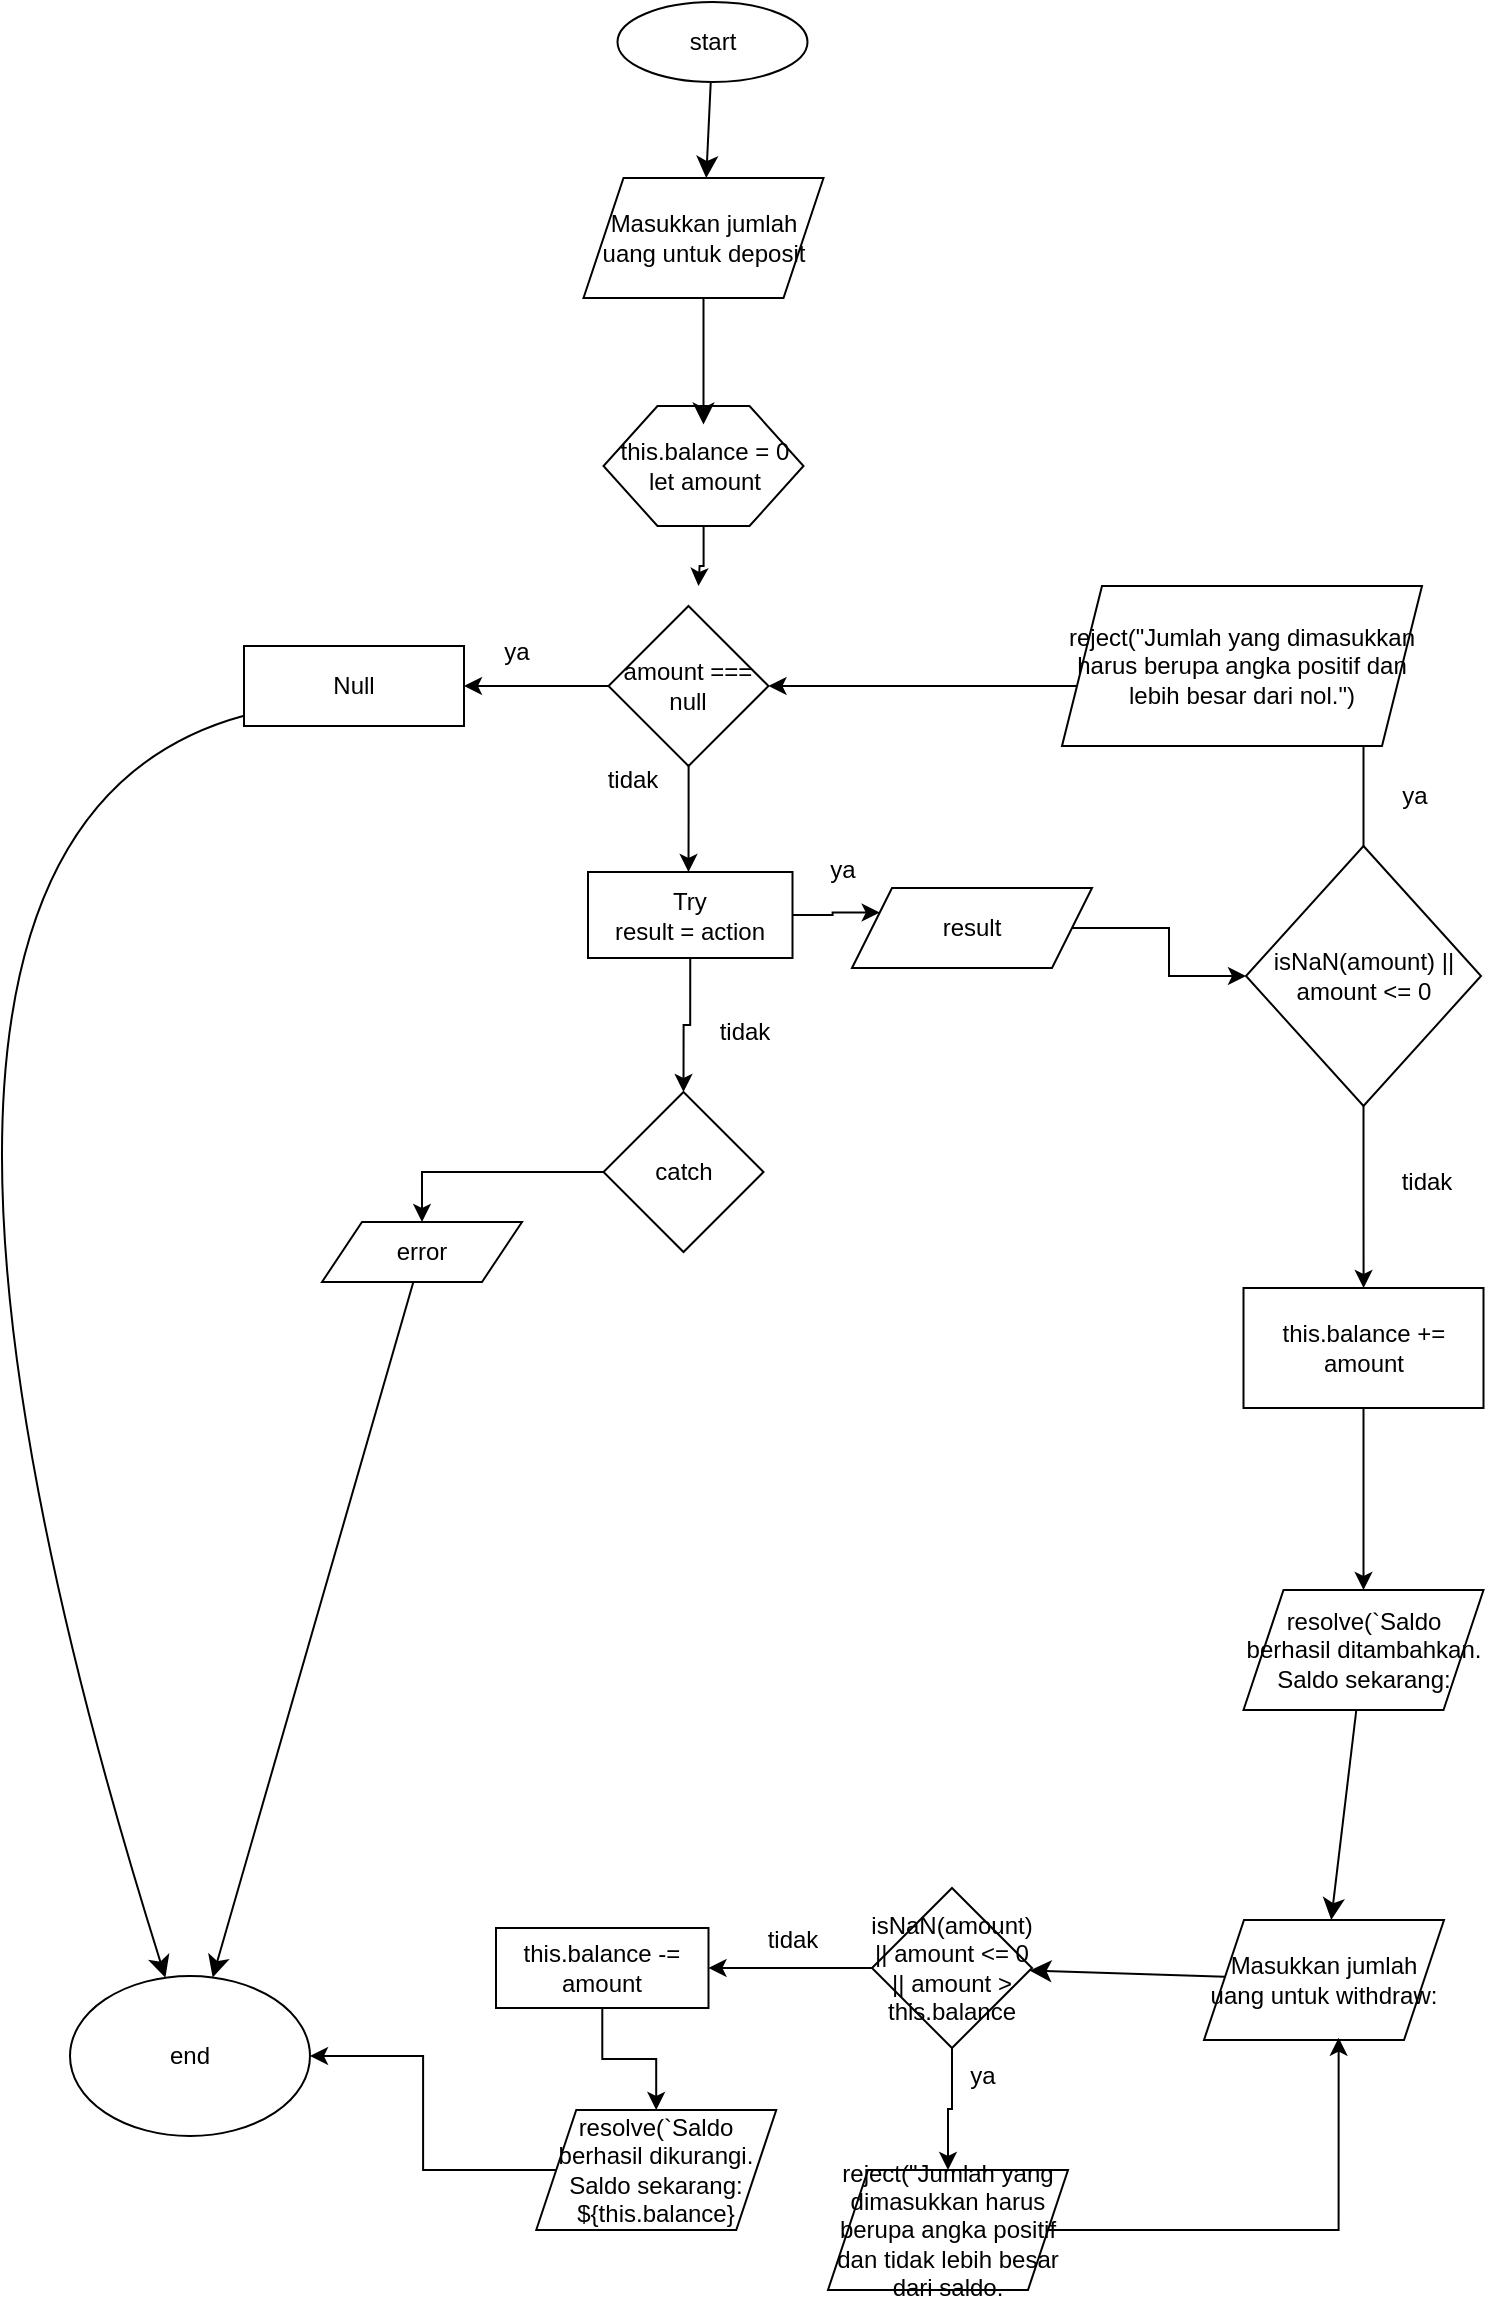 <mxfile version="24.0.2" type="device">
  <diagram name="Page-1" id="0y9Etx5oc4fLhRFaZRCG">
    <mxGraphModel dx="3053" dy="1560" grid="0" gridSize="10" guides="1" tooltips="1" connect="1" arrows="1" fold="1" page="0" pageScale="1" pageWidth="850" pageHeight="1100" math="0" shadow="0">
      <root>
        <mxCell id="0" />
        <mxCell id="1" parent="0" />
        <mxCell id="lcdZj3dTc7RqFMzaXMsq-1" value="" style="edgeStyle=orthogonalEdgeStyle;rounded=0;orthogonalLoop=1;jettySize=auto;html=1;" parent="1" source="lcdZj3dTc7RqFMzaXMsq-2" edge="1">
          <mxGeometry relative="1" as="geometry">
            <mxPoint x="246.25" y="250" as="targetPoint" />
          </mxGeometry>
        </mxCell>
        <mxCell id="lcdZj3dTc7RqFMzaXMsq-2" value="" style="verticalLabelPosition=bottom;verticalAlign=top;html=1;shape=hexagon;perimeter=hexagonPerimeter2;arcSize=6;size=0.27;" parent="1" vertex="1">
          <mxGeometry x="198.75" y="160" width="100" height="60" as="geometry" />
        </mxCell>
        <mxCell id="lcdZj3dTc7RqFMzaXMsq-38" style="edgeStyle=none;curved=1;rounded=0;orthogonalLoop=1;jettySize=auto;html=1;fontSize=12;startSize=8;endSize=8;" parent="1" source="lcdZj3dTc7RqFMzaXMsq-4" target="lcdZj3dTc7RqFMzaXMsq-36" edge="1">
          <mxGeometry relative="1" as="geometry" />
        </mxCell>
        <mxCell id="lcdZj3dTc7RqFMzaXMsq-4" value="start" style="ellipse;whiteSpace=wrap;html=1;" parent="1" vertex="1">
          <mxGeometry x="205.75" y="-42" width="95" height="40" as="geometry" />
        </mxCell>
        <mxCell id="lcdZj3dTc7RqFMzaXMsq-5" value="this.balance = 0&lt;div&gt;let amount&lt;/div&gt;" style="text;html=1;align=center;verticalAlign=middle;resizable=0;points=[];autosize=1;strokeColor=none;fillColor=none;" parent="1" vertex="1">
          <mxGeometry x="193.75" y="170" width="110" height="40" as="geometry" />
        </mxCell>
        <mxCell id="lcdZj3dTc7RqFMzaXMsq-6" value="" style="edgeStyle=orthogonalEdgeStyle;rounded=0;orthogonalLoop=1;jettySize=auto;html=1;" parent="1" source="lcdZj3dTc7RqFMzaXMsq-8" target="lcdZj3dTc7RqFMzaXMsq-14" edge="1">
          <mxGeometry relative="1" as="geometry" />
        </mxCell>
        <mxCell id="lcdZj3dTc7RqFMzaXMsq-7" value="" style="edgeStyle=orthogonalEdgeStyle;rounded=0;orthogonalLoop=1;jettySize=auto;html=1;" parent="1" source="lcdZj3dTc7RqFMzaXMsq-8" edge="1">
          <mxGeometry relative="1" as="geometry">
            <mxPoint x="241.25" y="393" as="targetPoint" />
          </mxGeometry>
        </mxCell>
        <mxCell id="lcdZj3dTc7RqFMzaXMsq-8" value="amount === null" style="rhombus;whiteSpace=wrap;html=1;" parent="1" vertex="1">
          <mxGeometry x="201.25" y="260" width="80" height="80" as="geometry" />
        </mxCell>
        <mxCell id="lcdZj3dTc7RqFMzaXMsq-43" style="edgeStyle=none;curved=1;rounded=0;orthogonalLoop=1;jettySize=auto;html=1;fontSize=12;startSize=8;endSize=8;" parent="1" source="lcdZj3dTc7RqFMzaXMsq-14" target="lcdZj3dTc7RqFMzaXMsq-42" edge="1">
          <mxGeometry relative="1" as="geometry">
            <Array as="points">
              <mxPoint x="-200" y="374" />
            </Array>
          </mxGeometry>
        </mxCell>
        <mxCell id="lcdZj3dTc7RqFMzaXMsq-14" value="Null" style="rounded=0;whiteSpace=wrap;html=1;" parent="1" vertex="1">
          <mxGeometry x="19" y="280" width="110" height="40" as="geometry" />
        </mxCell>
        <mxCell id="lcdZj3dTc7RqFMzaXMsq-44" style="edgeStyle=none;curved=1;rounded=0;orthogonalLoop=1;jettySize=auto;html=1;fontSize=12;startSize=8;endSize=8;" parent="1" source="lcdZj3dTc7RqFMzaXMsq-15" target="lcdZj3dTc7RqFMzaXMsq-42" edge="1">
          <mxGeometry relative="1" as="geometry" />
        </mxCell>
        <mxCell id="lcdZj3dTc7RqFMzaXMsq-15" value="error" style="shape=parallelogram;perimeter=parallelogramPerimeter;whiteSpace=wrap;html=1;fixedSize=1;" parent="1" vertex="1">
          <mxGeometry x="58" y="568" width="100" height="30" as="geometry" />
        </mxCell>
        <mxCell id="lcdZj3dTc7RqFMzaXMsq-16" style="edgeStyle=orthogonalEdgeStyle;rounded=0;orthogonalLoop=1;jettySize=auto;html=1;" parent="1" source="lcdZj3dTc7RqFMzaXMsq-17" target="lcdZj3dTc7RqFMzaXMsq-20" edge="1">
          <mxGeometry relative="1" as="geometry" />
        </mxCell>
        <mxCell id="lcdZj3dTc7RqFMzaXMsq-17" value="result" style="shape=parallelogram;perimeter=parallelogramPerimeter;whiteSpace=wrap;html=1;fixedSize=1;" parent="1" vertex="1">
          <mxGeometry x="323" y="401" width="120" height="40" as="geometry" />
        </mxCell>
        <mxCell id="lcdZj3dTc7RqFMzaXMsq-18" style="edgeStyle=orthogonalEdgeStyle;rounded=0;orthogonalLoop=1;jettySize=auto;html=1;entryX=1;entryY=0.5;entryDx=0;entryDy=0;" parent="1" source="lcdZj3dTc7RqFMzaXMsq-20" target="lcdZj3dTc7RqFMzaXMsq-8" edge="1">
          <mxGeometry relative="1" as="geometry">
            <Array as="points">
              <mxPoint x="579" y="300" />
            </Array>
          </mxGeometry>
        </mxCell>
        <mxCell id="vxHAgj9Gx77cEuIP0ZbN-1" style="edgeStyle=orthogonalEdgeStyle;rounded=0;orthogonalLoop=1;jettySize=auto;html=1;" edge="1" parent="1" source="lcdZj3dTc7RqFMzaXMsq-20" target="lcdZj3dTc7RqFMzaXMsq-26">
          <mxGeometry relative="1" as="geometry" />
        </mxCell>
        <mxCell id="lcdZj3dTc7RqFMzaXMsq-20" value="isNaN(amount) || amount &amp;lt;= 0" style="rhombus;whiteSpace=wrap;html=1;" parent="1" vertex="1">
          <mxGeometry x="520" y="380" width="117.5" height="130" as="geometry" />
        </mxCell>
        <mxCell id="lcdZj3dTc7RqFMzaXMsq-24" value="reject(&quot;Jumlah yang dimasukkan harus berupa angka positif dan lebih besar dari nol.&quot;)" style="shape=parallelogram;perimeter=parallelogramPerimeter;whiteSpace=wrap;html=1;fixedSize=1;" parent="1" vertex="1">
          <mxGeometry x="428" y="250" width="180" height="80" as="geometry" />
        </mxCell>
        <mxCell id="lcdZj3dTc7RqFMzaXMsq-25" value="" style="edgeStyle=orthogonalEdgeStyle;rounded=0;orthogonalLoop=1;jettySize=auto;html=1;" parent="1" source="lcdZj3dTc7RqFMzaXMsq-26" target="lcdZj3dTc7RqFMzaXMsq-28" edge="1">
          <mxGeometry relative="1" as="geometry" />
        </mxCell>
        <mxCell id="lcdZj3dTc7RqFMzaXMsq-26" value="this.balance += amount" style="rounded=0;whiteSpace=wrap;html=1;" parent="1" vertex="1">
          <mxGeometry x="518.75" y="601" width="120" height="60" as="geometry" />
        </mxCell>
        <mxCell id="lcdZj3dTc7RqFMzaXMsq-40" style="edgeStyle=none;curved=1;rounded=0;orthogonalLoop=1;jettySize=auto;html=1;fontSize=12;startSize=8;endSize=8;" parent="1" source="lcdZj3dTc7RqFMzaXMsq-28" target="lcdZj3dTc7RqFMzaXMsq-37" edge="1">
          <mxGeometry relative="1" as="geometry" />
        </mxCell>
        <mxCell id="lcdZj3dTc7RqFMzaXMsq-28" value="resolve(`Saldo berhasil ditambahkan. Saldo sekarang:" style="shape=parallelogram;perimeter=parallelogramPerimeter;whiteSpace=wrap;html=1;fixedSize=1;rounded=0;" parent="1" vertex="1">
          <mxGeometry x="518.75" y="752" width="120" height="60" as="geometry" />
        </mxCell>
        <mxCell id="lcdZj3dTc7RqFMzaXMsq-29" value="" style="edgeStyle=orthogonalEdgeStyle;rounded=0;orthogonalLoop=1;jettySize=auto;html=1;" parent="1" source="lcdZj3dTc7RqFMzaXMsq-31" target="lcdZj3dTc7RqFMzaXMsq-32" edge="1">
          <mxGeometry relative="1" as="geometry" />
        </mxCell>
        <mxCell id="lcdZj3dTc7RqFMzaXMsq-30" value="" style="edgeStyle=orthogonalEdgeStyle;rounded=0;orthogonalLoop=1;jettySize=auto;html=1;" parent="1" source="lcdZj3dTc7RqFMzaXMsq-31" target="lcdZj3dTc7RqFMzaXMsq-34" edge="1">
          <mxGeometry relative="1" as="geometry" />
        </mxCell>
        <mxCell id="lcdZj3dTc7RqFMzaXMsq-31" value="isNaN(amount) || amount &amp;lt;= 0 || amount &amp;gt; this.balance" style="rhombus;whiteSpace=wrap;html=1;" parent="1" vertex="1">
          <mxGeometry x="333" y="901" width="80" height="80" as="geometry" />
        </mxCell>
        <mxCell id="lcdZj3dTc7RqFMzaXMsq-32" value="reject(&quot;Jumlah yang dimasukkan harus berupa angka positif dan tidak lebih besar dari saldo." style="shape=parallelogram;perimeter=parallelogramPerimeter;whiteSpace=wrap;html=1;fixedSize=1;" parent="1" vertex="1">
          <mxGeometry x="311" y="1042" width="120" height="60" as="geometry" />
        </mxCell>
        <mxCell id="lcdZj3dTc7RqFMzaXMsq-33" value="" style="edgeStyle=orthogonalEdgeStyle;rounded=0;orthogonalLoop=1;jettySize=auto;html=1;" parent="1" source="lcdZj3dTc7RqFMzaXMsq-34" target="lcdZj3dTc7RqFMzaXMsq-35" edge="1">
          <mxGeometry relative="1" as="geometry" />
        </mxCell>
        <mxCell id="lcdZj3dTc7RqFMzaXMsq-34" value="this.balance -= amount" style="whiteSpace=wrap;html=1;" parent="1" vertex="1">
          <mxGeometry x="145" y="921" width="106.25" height="40" as="geometry" />
        </mxCell>
        <mxCell id="vxHAgj9Gx77cEuIP0ZbN-3" style="edgeStyle=orthogonalEdgeStyle;rounded=0;orthogonalLoop=1;jettySize=auto;html=1;" edge="1" parent="1" source="lcdZj3dTc7RqFMzaXMsq-35" target="lcdZj3dTc7RqFMzaXMsq-42">
          <mxGeometry relative="1" as="geometry" />
        </mxCell>
        <mxCell id="lcdZj3dTc7RqFMzaXMsq-35" value="resolve(`Saldo berhasil dikurangi. Saldo sekarang: ${this.balance}" style="shape=parallelogram;perimeter=parallelogramPerimeter;whiteSpace=wrap;html=1;fixedSize=1;" parent="1" vertex="1">
          <mxGeometry x="165.125" y="1012" width="120" height="60" as="geometry" />
        </mxCell>
        <mxCell id="lcdZj3dTc7RqFMzaXMsq-36" value="Masukkan jumlah uang untuk deposit" style="shape=parallelogram;perimeter=parallelogramPerimeter;whiteSpace=wrap;html=1;fixedSize=1;" parent="1" vertex="1">
          <mxGeometry x="188.75" y="46" width="120" height="60" as="geometry" />
        </mxCell>
        <mxCell id="lcdZj3dTc7RqFMzaXMsq-41" style="edgeStyle=none;curved=1;rounded=0;orthogonalLoop=1;jettySize=auto;html=1;fontSize=12;startSize=8;endSize=8;" parent="1" source="lcdZj3dTc7RqFMzaXMsq-37" target="lcdZj3dTc7RqFMzaXMsq-31" edge="1">
          <mxGeometry relative="1" as="geometry" />
        </mxCell>
        <mxCell id="lcdZj3dTc7RqFMzaXMsq-37" value="Masukkan jumlah uang untuk withdraw:" style="shape=parallelogram;perimeter=parallelogramPerimeter;whiteSpace=wrap;html=1;fixedSize=1;" parent="1" vertex="1">
          <mxGeometry x="499" y="917" width="120" height="60" as="geometry" />
        </mxCell>
        <mxCell id="lcdZj3dTc7RqFMzaXMsq-39" style="edgeStyle=none;curved=1;rounded=0;orthogonalLoop=1;jettySize=auto;html=1;entryX=0.5;entryY=-0.018;entryDx=0;entryDy=0;entryPerimeter=0;fontSize=12;startSize=8;endSize=8;" parent="1" source="lcdZj3dTc7RqFMzaXMsq-36" target="lcdZj3dTc7RqFMzaXMsq-5" edge="1">
          <mxGeometry relative="1" as="geometry" />
        </mxCell>
        <mxCell id="lcdZj3dTc7RqFMzaXMsq-42" value="end" style="ellipse;whiteSpace=wrap;html=1;" parent="1" vertex="1">
          <mxGeometry x="-68" y="945" width="120" height="80" as="geometry" />
        </mxCell>
        <mxCell id="vxHAgj9Gx77cEuIP0ZbN-2" style="edgeStyle=orthogonalEdgeStyle;rounded=0;orthogonalLoop=1;jettySize=auto;html=1;entryX=0.561;entryY=0.981;entryDx=0;entryDy=0;entryPerimeter=0;" edge="1" parent="1" source="lcdZj3dTc7RqFMzaXMsq-32" target="lcdZj3dTc7RqFMzaXMsq-37">
          <mxGeometry relative="1" as="geometry" />
        </mxCell>
        <mxCell id="vxHAgj9Gx77cEuIP0ZbN-4" value="ya" style="text;html=1;align=center;verticalAlign=middle;resizable=0;points=[];autosize=1;strokeColor=none;fillColor=none;" vertex="1" parent="1">
          <mxGeometry x="139" y="270" width="31" height="26" as="geometry" />
        </mxCell>
        <mxCell id="vxHAgj9Gx77cEuIP0ZbN-5" value="tidak" style="text;html=1;align=center;verticalAlign=middle;resizable=0;points=[];autosize=1;strokeColor=none;fillColor=none;" vertex="1" parent="1">
          <mxGeometry x="191" y="334" width="43" height="26" as="geometry" />
        </mxCell>
        <mxCell id="vxHAgj9Gx77cEuIP0ZbN-15" style="edgeStyle=orthogonalEdgeStyle;rounded=0;orthogonalLoop=1;jettySize=auto;html=1;entryX=0;entryY=0.25;entryDx=0;entryDy=0;" edge="1" parent="1" source="vxHAgj9Gx77cEuIP0ZbN-8" target="lcdZj3dTc7RqFMzaXMsq-17">
          <mxGeometry relative="1" as="geometry" />
        </mxCell>
        <mxCell id="vxHAgj9Gx77cEuIP0ZbN-8" value="Try&lt;div&gt;result = action&lt;br&gt;&lt;/div&gt;" style="rounded=0;whiteSpace=wrap;html=1;" vertex="1" parent="1">
          <mxGeometry x="191" y="393" width="102.25" height="43" as="geometry" />
        </mxCell>
        <mxCell id="vxHAgj9Gx77cEuIP0ZbN-18" style="edgeStyle=orthogonalEdgeStyle;rounded=0;orthogonalLoop=1;jettySize=auto;html=1;entryX=0.5;entryY=0;entryDx=0;entryDy=0;" edge="1" parent="1" source="vxHAgj9Gx77cEuIP0ZbN-10" target="lcdZj3dTc7RqFMzaXMsq-15">
          <mxGeometry relative="1" as="geometry" />
        </mxCell>
        <mxCell id="vxHAgj9Gx77cEuIP0ZbN-10" value="catch" style="rhombus;whiteSpace=wrap;html=1;" vertex="1" parent="1">
          <mxGeometry x="198.75" y="503" width="80" height="80" as="geometry" />
        </mxCell>
        <mxCell id="vxHAgj9Gx77cEuIP0ZbN-13" style="edgeStyle=orthogonalEdgeStyle;rounded=0;orthogonalLoop=1;jettySize=auto;html=1;entryX=0.5;entryY=0;entryDx=0;entryDy=0;exitX=0.5;exitY=1;exitDx=0;exitDy=0;" edge="1" parent="1" source="vxHAgj9Gx77cEuIP0ZbN-8" target="vxHAgj9Gx77cEuIP0ZbN-10">
          <mxGeometry relative="1" as="geometry">
            <mxPoint x="242.125" y="485" as="sourcePoint" />
          </mxGeometry>
        </mxCell>
        <mxCell id="vxHAgj9Gx77cEuIP0ZbN-16" value="ya" style="text;html=1;align=center;verticalAlign=middle;resizable=0;points=[];autosize=1;strokeColor=none;fillColor=none;" vertex="1" parent="1">
          <mxGeometry x="302" y="379" width="31" height="26" as="geometry" />
        </mxCell>
        <mxCell id="vxHAgj9Gx77cEuIP0ZbN-17" value="tidak" style="text;html=1;align=center;verticalAlign=middle;resizable=0;points=[];autosize=1;strokeColor=none;fillColor=none;" vertex="1" parent="1">
          <mxGeometry x="247" y="460" width="43" height="26" as="geometry" />
        </mxCell>
        <mxCell id="vxHAgj9Gx77cEuIP0ZbN-19" value="ya" style="text;html=1;align=center;verticalAlign=middle;resizable=0;points=[];autosize=1;strokeColor=none;fillColor=none;" vertex="1" parent="1">
          <mxGeometry x="588" y="342" width="31" height="26" as="geometry" />
        </mxCell>
        <mxCell id="vxHAgj9Gx77cEuIP0ZbN-20" value="tidak" style="text;html=1;align=center;verticalAlign=middle;resizable=0;points=[];autosize=1;strokeColor=none;fillColor=none;" vertex="1" parent="1">
          <mxGeometry x="588" y="535" width="43" height="26" as="geometry" />
        </mxCell>
        <mxCell id="vxHAgj9Gx77cEuIP0ZbN-21" value="ya" style="text;html=1;align=center;verticalAlign=middle;resizable=0;points=[];autosize=1;strokeColor=none;fillColor=none;" vertex="1" parent="1">
          <mxGeometry x="372" y="982" width="31" height="26" as="geometry" />
        </mxCell>
        <mxCell id="vxHAgj9Gx77cEuIP0ZbN-22" value="tidak" style="text;html=1;align=center;verticalAlign=middle;resizable=0;points=[];autosize=1;strokeColor=none;fillColor=none;" vertex="1" parent="1">
          <mxGeometry x="271" y="914" width="43" height="26" as="geometry" />
        </mxCell>
      </root>
    </mxGraphModel>
  </diagram>
</mxfile>
